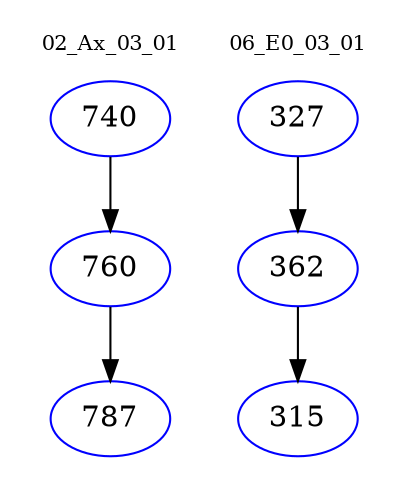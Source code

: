 digraph{
subgraph cluster_0 {
color = white
label = "02_Ax_03_01";
fontsize=10;
T0_740 [label="740", color="blue"]
T0_740 -> T0_760 [color="black"]
T0_760 [label="760", color="blue"]
T0_760 -> T0_787 [color="black"]
T0_787 [label="787", color="blue"]
}
subgraph cluster_1 {
color = white
label = "06_E0_03_01";
fontsize=10;
T1_327 [label="327", color="blue"]
T1_327 -> T1_362 [color="black"]
T1_362 [label="362", color="blue"]
T1_362 -> T1_315 [color="black"]
T1_315 [label="315", color="blue"]
}
}
